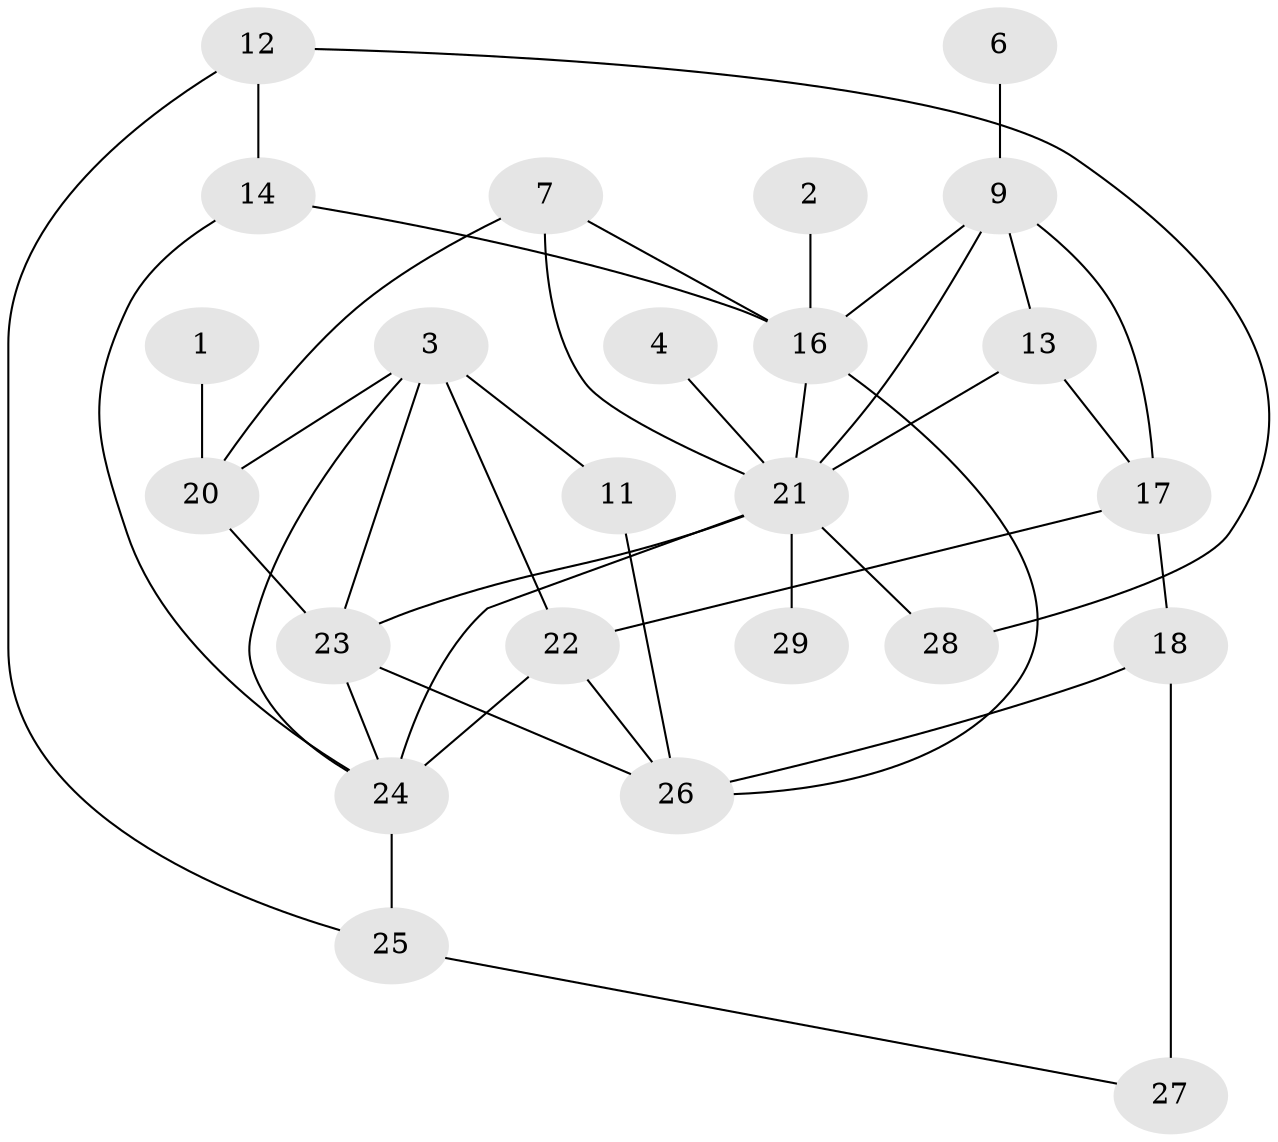 // original degree distribution, {5: 0.07017543859649122, 3: 0.19298245614035087, 1: 0.21052631578947367, 2: 0.24561403508771928, 4: 0.12280701754385964, 7: 0.017543859649122806, 0: 0.08771929824561403, 6: 0.05263157894736842}
// Generated by graph-tools (version 1.1) at 2025/25/03/09/25 03:25:17]
// undirected, 24 vertices, 41 edges
graph export_dot {
graph [start="1"]
  node [color=gray90,style=filled];
  1;
  2;
  3;
  4;
  6;
  7;
  9;
  11;
  12;
  13;
  14;
  16;
  17;
  18;
  20;
  21;
  22;
  23;
  24;
  25;
  26;
  27;
  28;
  29;
  1 -- 20 [weight=1.0];
  2 -- 16 [weight=1.0];
  3 -- 11 [weight=1.0];
  3 -- 20 [weight=1.0];
  3 -- 22 [weight=1.0];
  3 -- 23 [weight=2.0];
  3 -- 24 [weight=1.0];
  4 -- 21 [weight=1.0];
  6 -- 9 [weight=1.0];
  7 -- 16 [weight=1.0];
  7 -- 20 [weight=1.0];
  7 -- 21 [weight=1.0];
  9 -- 13 [weight=1.0];
  9 -- 16 [weight=1.0];
  9 -- 17 [weight=1.0];
  9 -- 21 [weight=1.0];
  11 -- 26 [weight=1.0];
  12 -- 14 [weight=1.0];
  12 -- 25 [weight=1.0];
  12 -- 28 [weight=1.0];
  13 -- 17 [weight=1.0];
  13 -- 21 [weight=1.0];
  14 -- 16 [weight=1.0];
  14 -- 24 [weight=1.0];
  16 -- 21 [weight=2.0];
  16 -- 26 [weight=1.0];
  17 -- 18 [weight=1.0];
  17 -- 22 [weight=1.0];
  18 -- 26 [weight=1.0];
  18 -- 27 [weight=2.0];
  20 -- 23 [weight=1.0];
  21 -- 23 [weight=1.0];
  21 -- 24 [weight=2.0];
  21 -- 28 [weight=1.0];
  21 -- 29 [weight=1.0];
  22 -- 24 [weight=1.0];
  22 -- 26 [weight=1.0];
  23 -- 24 [weight=1.0];
  23 -- 26 [weight=1.0];
  24 -- 25 [weight=1.0];
  25 -- 27 [weight=1.0];
}
